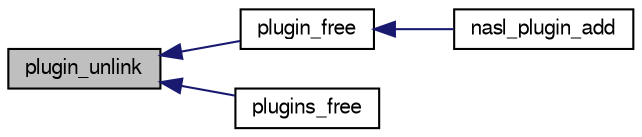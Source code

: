 digraph G
{
  bgcolor="transparent";
  edge [fontname="FreeSans",fontsize="10",labelfontname="FreeSans",labelfontsize="10"];
  node [fontname="FreeSans",fontsize="10",shape=record];
  rankdir=LR;
  Node1 [label="plugin_unlink",height=0.2,width=0.4,color="black", fillcolor="grey75", style="filled" fontcolor="black"];
  Node1 -> Node2 [dir=back,color="midnightblue",fontsize="10",style="solid",fontname="FreeSans"];
  Node2 [label="plugin_free",height=0.2,width=0.4,color="black",URL="$pluginload_8h.html#afbc70553fe52c7be95382f965aced6b4"];
  Node2 -> Node3 [dir=back,color="midnightblue",fontsize="10",style="solid",fontname="FreeSans"];
  Node3 [label="nasl_plugin_add",height=0.2,width=0.4,color="black",URL="$pluginload_8h.html#a4c0d723443bd1b1f4277171b67d2eaaa",tooltip="Add *one* .nasl plugin to the plugin list and return the pointer to it."];
  Node1 -> Node4 [dir=back,color="midnightblue",fontsize="10",style="solid",fontname="FreeSans"];
  Node4 [label="plugins_free",height=0.2,width=0.4,color="black",URL="$pluginload_8h.html#a82b0ce8c1105e4b396ee19e522755520"];
}
